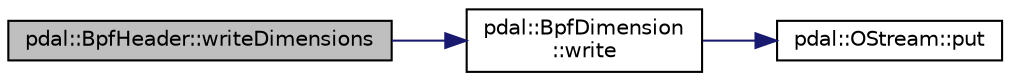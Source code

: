 digraph "pdal::BpfHeader::writeDimensions"
{
  edge [fontname="Helvetica",fontsize="10",labelfontname="Helvetica",labelfontsize="10"];
  node [fontname="Helvetica",fontsize="10",shape=record];
  rankdir="LR";
  Node1 [label="pdal::BpfHeader::writeDimensions",height=0.2,width=0.4,color="black", fillcolor="grey75", style="filled", fontcolor="black"];
  Node1 -> Node2 [color="midnightblue",fontsize="10",style="solid",fontname="Helvetica"];
  Node2 [label="pdal::BpfDimension\l::write",height=0.2,width=0.4,color="black", fillcolor="white", style="filled",URL="$structpdal_1_1BpfDimension.html#afd1f96cc40691174f7f14c865838f200"];
  Node2 -> Node3 [color="midnightblue",fontsize="10",style="solid",fontname="Helvetica"];
  Node3 [label="pdal::OStream::put",height=0.2,width=0.4,color="black", fillcolor="white", style="filled",URL="$classpdal_1_1OStream.html#ae1e8327478f6e16d6f0ec19d876106b5"];
}
